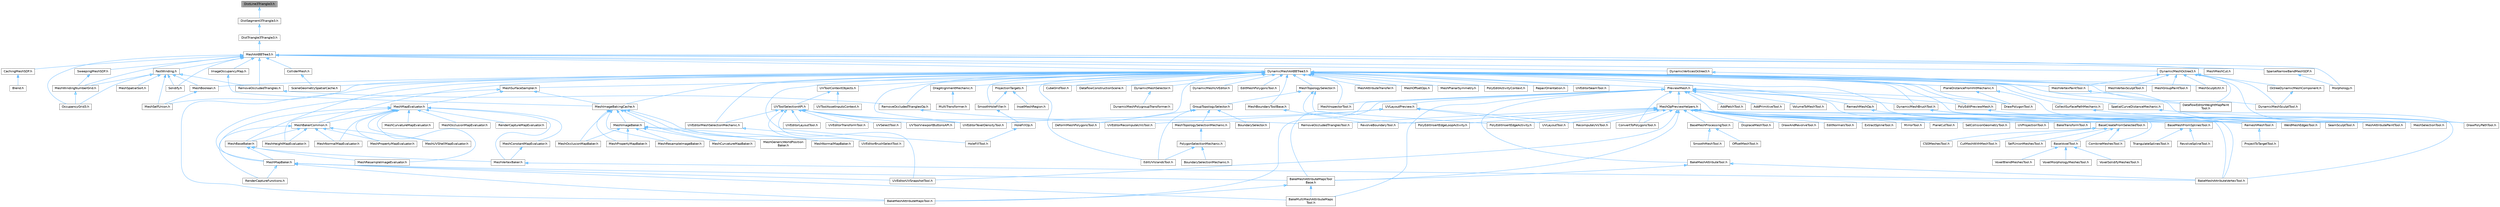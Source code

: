 digraph "DistLine3Triangle3.h"
{
 // INTERACTIVE_SVG=YES
 // LATEX_PDF_SIZE
  bgcolor="transparent";
  edge [fontname=Helvetica,fontsize=10,labelfontname=Helvetica,labelfontsize=10];
  node [fontname=Helvetica,fontsize=10,shape=box,height=0.2,width=0.4];
  Node1 [id="Node000001",label="DistLine3Triangle3.h",height=0.2,width=0.4,color="gray40", fillcolor="grey60", style="filled", fontcolor="black",tooltip=" "];
  Node1 -> Node2 [id="edge1_Node000001_Node000002",dir="back",color="steelblue1",style="solid",tooltip=" "];
  Node2 [id="Node000002",label="DistSegment3Triangle3.h",height=0.2,width=0.4,color="grey40", fillcolor="white", style="filled",URL="$d0/d42/DistSegment3Triangle3_8h.html",tooltip=" "];
  Node2 -> Node3 [id="edge2_Node000002_Node000003",dir="back",color="steelblue1",style="solid",tooltip=" "];
  Node3 [id="Node000003",label="DistTriangle3Triangle3.h",height=0.2,width=0.4,color="grey40", fillcolor="white", style="filled",URL="$d3/d05/DistTriangle3Triangle3_8h.html",tooltip=" "];
  Node3 -> Node4 [id="edge3_Node000003_Node000004",dir="back",color="steelblue1",style="solid",tooltip=" "];
  Node4 [id="Node000004",label="MeshAABBTree3.h",height=0.2,width=0.4,color="grey40", fillcolor="white", style="filled",URL="$d8/d90/MeshAABBTree3_8h.html",tooltip=" "];
  Node4 -> Node5 [id="edge4_Node000004_Node000005",dir="back",color="steelblue1",style="solid",tooltip=" "];
  Node5 [id="Node000005",label="CachingMeshSDF.h",height=0.2,width=0.4,color="grey40", fillcolor="white", style="filled",URL="$d3/de9/CachingMeshSDF_8h.html",tooltip=" "];
  Node5 -> Node6 [id="edge5_Node000005_Node000006",dir="back",color="steelblue1",style="solid",tooltip=" "];
  Node6 [id="Node000006",label="Blend.h",height=0.2,width=0.4,color="grey40", fillcolor="white", style="filled",URL="$d4/d80/Blend_8h.html",tooltip=" "];
  Node4 -> Node7 [id="edge6_Node000004_Node000007",dir="back",color="steelblue1",style="solid",tooltip=" "];
  Node7 [id="Node000007",label="ColliderMesh.h",height=0.2,width=0.4,color="grey40", fillcolor="white", style="filled",URL="$d8/d3c/ColliderMesh_8h.html",tooltip=" "];
  Node7 -> Node8 [id="edge7_Node000007_Node000008",dir="back",color="steelblue1",style="solid",tooltip=" "];
  Node8 [id="Node000008",label="SceneGeometrySpatialCache.h",height=0.2,width=0.4,color="grey40", fillcolor="white", style="filled",URL="$d6/d6f/SceneGeometrySpatialCache_8h.html",tooltip=" "];
  Node4 -> Node9 [id="edge8_Node000004_Node000009",dir="back",color="steelblue1",style="solid",tooltip=" "];
  Node9 [id="Node000009",label="DynamicMeshAABBTree3.h",height=0.2,width=0.4,color="grey40", fillcolor="white", style="filled",URL="$d5/d0d/DynamicMeshAABBTree3_8h.html",tooltip=" "];
  Node9 -> Node10 [id="edge9_Node000009_Node000010",dir="back",color="steelblue1",style="solid",tooltip=" "];
  Node10 [id="Node000010",label="BakeMeshAttributeMapsTool.h",height=0.2,width=0.4,color="grey40", fillcolor="white", style="filled",URL="$d8/d14/BakeMeshAttributeMapsTool_8h.html",tooltip=" "];
  Node9 -> Node11 [id="edge10_Node000009_Node000011",dir="back",color="steelblue1",style="solid",tooltip=" "];
  Node11 [id="Node000011",label="BakeMeshAttributeVertexTool.h",height=0.2,width=0.4,color="grey40", fillcolor="white", style="filled",URL="$d6/d76/BakeMeshAttributeVertexTool_8h.html",tooltip=" "];
  Node9 -> Node12 [id="edge11_Node000009_Node000012",dir="back",color="steelblue1",style="solid",tooltip=" "];
  Node12 [id="Node000012",label="CollectSurfacePathMechanic.h",height=0.2,width=0.4,color="grey40", fillcolor="white", style="filled",URL="$d5/dd0/CollectSurfacePathMechanic_8h.html",tooltip=" "];
  Node12 -> Node13 [id="edge12_Node000012_Node000013",dir="back",color="steelblue1",style="solid",tooltip=" "];
  Node13 [id="Node000013",label="DrawPolyPathTool.h",height=0.2,width=0.4,color="grey40", fillcolor="white", style="filled",URL="$dc/d3e/DrawPolyPathTool_8h.html",tooltip=" "];
  Node9 -> Node14 [id="edge13_Node000009_Node000014",dir="back",color="steelblue1",style="solid",tooltip=" "];
  Node14 [id="Node000014",label="CubeGridTool.h",height=0.2,width=0.4,color="grey40", fillcolor="white", style="filled",URL="$d3/d38/CubeGridTool_8h.html",tooltip=" "];
  Node9 -> Node15 [id="edge14_Node000009_Node000015",dir="back",color="steelblue1",style="solid",tooltip=" "];
  Node15 [id="Node000015",label="DataflowConstructionScene.h",height=0.2,width=0.4,color="grey40", fillcolor="white", style="filled",URL="$d7/d24/DataflowConstructionScene_8h.html",tooltip=" "];
  Node9 -> Node16 [id="edge15_Node000009_Node000016",dir="back",color="steelblue1",style="solid",tooltip=" "];
  Node16 [id="Node000016",label="DataflowEditorWeightMapPaint\lTool.h",height=0.2,width=0.4,color="grey40", fillcolor="white", style="filled",URL="$db/d46/DataflowEditorWeightMapPaintTool_8h.html",tooltip=" "];
  Node9 -> Node17 [id="edge16_Node000009_Node000017",dir="back",color="steelblue1",style="solid",tooltip=" "];
  Node17 [id="Node000017",label="DeformMeshPolygonsTool.h",height=0.2,width=0.4,color="grey40", fillcolor="white", style="filled",URL="$db/d72/DeformMeshPolygonsTool_8h.html",tooltip=" "];
  Node9 -> Node18 [id="edge17_Node000009_Node000018",dir="back",color="steelblue1",style="solid",tooltip=" "];
  Node18 [id="Node000018",label="DragAlignmentMechanic.h",height=0.2,width=0.4,color="grey40", fillcolor="white", style="filled",URL="$d1/d74/DragAlignmentMechanic_8h.html",tooltip=" "];
  Node18 -> Node19 [id="edge18_Node000018_Node000019",dir="back",color="steelblue1",style="solid",tooltip=" "];
  Node19 [id="Node000019",label="MultiTransformer.h",height=0.2,width=0.4,color="grey40", fillcolor="white", style="filled",URL="$d1/d6f/MultiTransformer_8h.html",tooltip=" "];
  Node9 -> Node20 [id="edge19_Node000009_Node000020",dir="back",color="steelblue1",style="solid",tooltip=" "];
  Node20 [id="Node000020",label="DrawPolygonTool.h",height=0.2,width=0.4,color="grey40", fillcolor="white", style="filled",URL="$d0/d15/DrawPolygonTool_8h.html",tooltip=" "];
  Node9 -> Node21 [id="edge20_Node000009_Node000021",dir="back",color="steelblue1",style="solid",tooltip=" "];
  Node21 [id="Node000021",label="DynamicMeshBrushTool.h",height=0.2,width=0.4,color="grey40", fillcolor="white", style="filled",URL="$da/d04/DynamicMeshBrushTool_8h.html",tooltip=" "];
  Node21 -> Node22 [id="edge21_Node000021_Node000022",dir="back",color="steelblue1",style="solid",tooltip=" "];
  Node22 [id="Node000022",label="MeshAttributePaintTool.h",height=0.2,width=0.4,color="grey40", fillcolor="white", style="filled",URL="$d3/d29/MeshAttributePaintTool_8h.html",tooltip=" "];
  Node21 -> Node23 [id="edge22_Node000021_Node000023",dir="back",color="steelblue1",style="solid",tooltip=" "];
  Node23 [id="Node000023",label="MeshSelectionTool.h",height=0.2,width=0.4,color="grey40", fillcolor="white", style="filled",URL="$d8/d80/MeshSelectionTool_8h.html",tooltip=" "];
  Node21 -> Node24 [id="edge23_Node000021_Node000024",dir="back",color="steelblue1",style="solid",tooltip=" "];
  Node24 [id="Node000024",label="SeamSculptTool.h",height=0.2,width=0.4,color="grey40", fillcolor="white", style="filled",URL="$d1/d31/SeamSculptTool_8h.html",tooltip=" "];
  Node9 -> Node25 [id="edge24_Node000009_Node000025",dir="back",color="steelblue1",style="solid",tooltip=" "];
  Node25 [id="Node000025",label="DynamicMeshSculptTool.h",height=0.2,width=0.4,color="grey40", fillcolor="white", style="filled",URL="$d6/d16/DynamicMeshSculptTool_8h.html",tooltip=" "];
  Node9 -> Node26 [id="edge25_Node000009_Node000026",dir="back",color="steelblue1",style="solid",tooltip=" "];
  Node26 [id="Node000026",label="DynamicMeshSelector.h",height=0.2,width=0.4,color="grey40", fillcolor="white", style="filled",URL="$dc/d01/DynamicMeshSelector_8h.html",tooltip=" "];
  Node26 -> Node27 [id="edge26_Node000026_Node000027",dir="back",color="steelblue1",style="solid",tooltip=" "];
  Node27 [id="Node000027",label="DynamicMeshPolygroupTransformer.h",height=0.2,width=0.4,color="grey40", fillcolor="white", style="filled",URL="$dc/db2/DynamicMeshPolygroupTransformer_8h.html",tooltip=" "];
  Node9 -> Node28 [id="edge27_Node000009_Node000028",dir="back",color="steelblue1",style="solid",tooltip=" "];
  Node28 [id="Node000028",label="DynamicMeshUVEditor.h",height=0.2,width=0.4,color="grey40", fillcolor="white", style="filled",URL="$d9/d1e/DynamicMeshUVEditor_8h.html",tooltip=" "];
  Node9 -> Node29 [id="edge28_Node000009_Node000029",dir="back",color="steelblue1",style="solid",tooltip=" "];
  Node29 [id="Node000029",label="EditMeshPolygonsTool.h",height=0.2,width=0.4,color="grey40", fillcolor="white", style="filled",URL="$d5/d72/EditMeshPolygonsTool_8h.html",tooltip=" "];
  Node9 -> Node30 [id="edge29_Node000009_Node000030",dir="back",color="steelblue1",style="solid",tooltip=" "];
  Node30 [id="Node000030",label="EditUVIslandsTool.h",height=0.2,width=0.4,color="grey40", fillcolor="white", style="filled",URL="$d0/de4/EditUVIslandsTool_8h.html",tooltip=" "];
  Node9 -> Node31 [id="edge30_Node000009_Node000031",dir="back",color="steelblue1",style="solid",tooltip=" "];
  Node31 [id="Node000031",label="HoleFillTool.h",height=0.2,width=0.4,color="grey40", fillcolor="white", style="filled",URL="$da/d02/HoleFillTool_8h.html",tooltip=" "];
  Node9 -> Node32 [id="edge31_Node000009_Node000032",dir="back",color="steelblue1",style="solid",tooltip=" "];
  Node32 [id="Node000032",label="MeshAttributeTransfer.h",height=0.2,width=0.4,color="grey40", fillcolor="white", style="filled",URL="$dc/d1c/MeshAttributeTransfer_8h.html",tooltip=" "];
  Node9 -> Node33 [id="edge32_Node000009_Node000033",dir="back",color="steelblue1",style="solid",tooltip=" "];
  Node33 [id="Node000033",label="MeshBakerCommon.h",height=0.2,width=0.4,color="grey40", fillcolor="white", style="filled",URL="$d9/d92/MeshBakerCommon_8h.html",tooltip=" "];
  Node33 -> Node34 [id="edge33_Node000033_Node000034",dir="back",color="steelblue1",style="solid",tooltip=" "];
  Node34 [id="Node000034",label="MeshBaseBaker.h",height=0.2,width=0.4,color="grey40", fillcolor="white", style="filled",URL="$d7/ddc/MeshBaseBaker_8h.html",tooltip=" "];
  Node34 -> Node35 [id="edge34_Node000034_Node000035",dir="back",color="steelblue1",style="solid",tooltip=" "];
  Node35 [id="Node000035",label="MeshMapBaker.h",height=0.2,width=0.4,color="grey40", fillcolor="white", style="filled",URL="$d5/d05/MeshMapBaker_8h.html",tooltip=" "];
  Node35 -> Node10 [id="edge35_Node000035_Node000010",dir="back",color="steelblue1",style="solid",tooltip=" "];
  Node35 -> Node36 [id="edge36_Node000035_Node000036",dir="back",color="steelblue1",style="solid",tooltip=" "];
  Node36 [id="Node000036",label="BakeMeshAttributeMapsTool\lBase.h",height=0.2,width=0.4,color="grey40", fillcolor="white", style="filled",URL="$dc/d68/BakeMeshAttributeMapsToolBase_8h.html",tooltip=" "];
  Node36 -> Node10 [id="edge37_Node000036_Node000010",dir="back",color="steelblue1",style="solid",tooltip=" "];
  Node36 -> Node37 [id="edge38_Node000036_Node000037",dir="back",color="steelblue1",style="solid",tooltip=" "];
  Node37 [id="Node000037",label="BakeMultiMeshAttributeMaps\lTool.h",height=0.2,width=0.4,color="grey40", fillcolor="white", style="filled",URL="$d7/d65/BakeMultiMeshAttributeMapsTool_8h.html",tooltip=" "];
  Node35 -> Node37 [id="edge39_Node000035_Node000037",dir="back",color="steelblue1",style="solid",tooltip=" "];
  Node35 -> Node38 [id="edge40_Node000035_Node000038",dir="back",color="steelblue1",style="solid",tooltip=" "];
  Node38 [id="Node000038",label="RenderCaptureFunctions.h",height=0.2,width=0.4,color="grey40", fillcolor="white", style="filled",URL="$d3/dc6/RenderCaptureFunctions_8h.html",tooltip=" "];
  Node35 -> Node39 [id="edge41_Node000035_Node000039",dir="back",color="steelblue1",style="solid",tooltip=" "];
  Node39 [id="Node000039",label="UVEditorUVSnapshotTool.h",height=0.2,width=0.4,color="grey40", fillcolor="white", style="filled",URL="$d4/dd6/UVEditorUVSnapshotTool_8h.html",tooltip=" "];
  Node34 -> Node40 [id="edge42_Node000034_Node000040",dir="back",color="steelblue1",style="solid",tooltip=" "];
  Node40 [id="Node000040",label="MeshResampleImageEvaluator.h",height=0.2,width=0.4,color="grey40", fillcolor="white", style="filled",URL="$df/de3/MeshResampleImageEvaluator_8h.html",tooltip=" "];
  Node34 -> Node41 [id="edge43_Node000034_Node000041",dir="back",color="steelblue1",style="solid",tooltip=" "];
  Node41 [id="Node000041",label="MeshVertexBaker.h",height=0.2,width=0.4,color="grey40", fillcolor="white", style="filled",URL="$df/d96/MeshVertexBaker_8h.html",tooltip=" "];
  Node41 -> Node11 [id="edge44_Node000041_Node000011",dir="back",color="steelblue1",style="solid",tooltip=" "];
  Node33 -> Node42 [id="edge45_Node000033_Node000042",dir="back",color="steelblue1",style="solid",tooltip=" "];
  Node42 [id="Node000042",label="MeshHeightMapEvaluator.h",height=0.2,width=0.4,color="grey40", fillcolor="white", style="filled",URL="$df/d45/MeshHeightMapEvaluator_8h.html",tooltip=" "];
  Node33 -> Node43 [id="edge46_Node000033_Node000043",dir="back",color="steelblue1",style="solid",tooltip=" "];
  Node43 [id="Node000043",label="MeshNormalMapEvaluator.h",height=0.2,width=0.4,color="grey40", fillcolor="white", style="filled",URL="$da/d03/MeshNormalMapEvaluator_8h.html",tooltip=" "];
  Node33 -> Node44 [id="edge47_Node000033_Node000044",dir="back",color="steelblue1",style="solid",tooltip=" "];
  Node44 [id="Node000044",label="MeshPropertyMapEvaluator.h",height=0.2,width=0.4,color="grey40", fillcolor="white", style="filled",URL="$d5/d6f/MeshPropertyMapEvaluator_8h.html",tooltip=" "];
  Node33 -> Node45 [id="edge48_Node000033_Node000045",dir="back",color="steelblue1",style="solid",tooltip=" "];
  Node45 [id="Node000045",label="MeshUVShellMapEvaluator.h",height=0.2,width=0.4,color="grey40", fillcolor="white", style="filled",URL="$da/d27/MeshUVShellMapEvaluator_8h.html",tooltip=" "];
  Node33 -> Node38 [id="edge49_Node000033_Node000038",dir="back",color="steelblue1",style="solid",tooltip=" "];
  Node9 -> Node34 [id="edge50_Node000009_Node000034",dir="back",color="steelblue1",style="solid",tooltip=" "];
  Node9 -> Node46 [id="edge51_Node000009_Node000046",dir="back",color="steelblue1",style="solid",tooltip=" "];
  Node46 [id="Node000046",label="MeshBoolean.h",height=0.2,width=0.4,color="grey40", fillcolor="white", style="filled",URL="$dc/d24/MeshBoolean_8h.html",tooltip=" "];
  Node46 -> Node47 [id="edge52_Node000046_Node000047",dir="back",color="steelblue1",style="solid",tooltip=" "];
  Node47 [id="Node000047",label="MeshSelfUnion.h",height=0.2,width=0.4,color="grey40", fillcolor="white", style="filled",URL="$d0/d5f/MeshSelfUnion_8h.html",tooltip=" "];
  Node9 -> Node48 [id="edge53_Node000009_Node000048",dir="back",color="steelblue1",style="solid",tooltip=" "];
  Node48 [id="Node000048",label="MeshBoundaryToolBase.h",height=0.2,width=0.4,color="grey40", fillcolor="white", style="filled",URL="$dd/da3/MeshBoundaryToolBase_8h.html",tooltip=" "];
  Node48 -> Node49 [id="edge54_Node000048_Node000049",dir="back",color="steelblue1",style="solid",tooltip=" "];
  Node49 [id="Node000049",label="RevolveBoundaryTool.h",height=0.2,width=0.4,color="grey40", fillcolor="white", style="filled",URL="$da/dce/RevolveBoundaryTool_8h.html",tooltip=" "];
  Node9 -> Node50 [id="edge55_Node000009_Node000050",dir="back",color="steelblue1",style="solid",tooltip=" "];
  Node50 [id="Node000050",label="MeshGroupPaintTool.h",height=0.2,width=0.4,color="grey40", fillcolor="white", style="filled",URL="$dd/d04/MeshGroupPaintTool_8h.html",tooltip=" "];
  Node9 -> Node51 [id="edge56_Node000009_Node000051",dir="back",color="steelblue1",style="solid",tooltip=" "];
  Node51 [id="Node000051",label="MeshImageBakingCache.h",height=0.2,width=0.4,color="grey40", fillcolor="white", style="filled",URL="$dd/d09/MeshImageBakingCache_8h.html",tooltip=" "];
  Node51 -> Node52 [id="edge57_Node000051_Node000052",dir="back",color="steelblue1",style="solid",tooltip=" "];
  Node52 [id="Node000052",label="MeshCurvatureMapBaker.h",height=0.2,width=0.4,color="grey40", fillcolor="white", style="filled",URL="$d8/ddd/MeshCurvatureMapBaker_8h.html",tooltip=" "];
  Node51 -> Node53 [id="edge58_Node000051_Node000053",dir="back",color="steelblue1",style="solid",tooltip=" "];
  Node53 [id="Node000053",label="MeshGenericWorldPosition\lBaker.h",height=0.2,width=0.4,color="grey40", fillcolor="white", style="filled",URL="$df/d9a/MeshGenericWorldPositionBaker_8h.html",tooltip=" "];
  Node51 -> Node54 [id="edge59_Node000051_Node000054",dir="back",color="steelblue1",style="solid",tooltip=" "];
  Node54 [id="Node000054",label="MeshImageBaker.h",height=0.2,width=0.4,color="grey40", fillcolor="white", style="filled",URL="$df/d35/MeshImageBaker_8h.html",tooltip=" "];
  Node54 -> Node52 [id="edge60_Node000054_Node000052",dir="back",color="steelblue1",style="solid",tooltip=" "];
  Node54 -> Node53 [id="edge61_Node000054_Node000053",dir="back",color="steelblue1",style="solid",tooltip=" "];
  Node54 -> Node55 [id="edge62_Node000054_Node000055",dir="back",color="steelblue1",style="solid",tooltip=" "];
  Node55 [id="Node000055",label="MeshNormalMapBaker.h",height=0.2,width=0.4,color="grey40", fillcolor="white", style="filled",URL="$d5/dff/MeshNormalMapBaker_8h.html",tooltip=" "];
  Node54 -> Node56 [id="edge63_Node000054_Node000056",dir="back",color="steelblue1",style="solid",tooltip=" "];
  Node56 [id="Node000056",label="MeshOcclusionMapBaker.h",height=0.2,width=0.4,color="grey40", fillcolor="white", style="filled",URL="$dd/d77/MeshOcclusionMapBaker_8h.html",tooltip=" "];
  Node54 -> Node57 [id="edge64_Node000054_Node000057",dir="back",color="steelblue1",style="solid",tooltip=" "];
  Node57 [id="Node000057",label="MeshPropertyMapBaker.h",height=0.2,width=0.4,color="grey40", fillcolor="white", style="filled",URL="$d1/dcf/MeshPropertyMapBaker_8h.html",tooltip=" "];
  Node54 -> Node58 [id="edge65_Node000054_Node000058",dir="back",color="steelblue1",style="solid",tooltip=" "];
  Node58 [id="Node000058",label="MeshResampleImageBaker.h",height=0.2,width=0.4,color="grey40", fillcolor="white", style="filled",URL="$d4/d00/MeshResampleImageBaker_8h.html",tooltip=" "];
  Node51 -> Node55 [id="edge66_Node000051_Node000055",dir="back",color="steelblue1",style="solid",tooltip=" "];
  Node51 -> Node56 [id="edge67_Node000051_Node000056",dir="back",color="steelblue1",style="solid",tooltip=" "];
  Node51 -> Node57 [id="edge68_Node000051_Node000057",dir="back",color="steelblue1",style="solid",tooltip=" "];
  Node51 -> Node58 [id="edge69_Node000051_Node000058",dir="back",color="steelblue1",style="solid",tooltip=" "];
  Node9 -> Node59 [id="edge70_Node000009_Node000059",dir="back",color="steelblue1",style="solid",tooltip=" "];
  Node59 [id="Node000059",label="MeshInspectorTool.h",height=0.2,width=0.4,color="grey40", fillcolor="white", style="filled",URL="$de/da1/MeshInspectorTool_8h.html",tooltip=" "];
  Node9 -> Node60 [id="edge71_Node000009_Node000060",dir="back",color="steelblue1",style="solid",tooltip=" "];
  Node60 [id="Node000060",label="MeshOffsetOps.h",height=0.2,width=0.4,color="grey40", fillcolor="white", style="filled",URL="$da/d6c/MeshOffsetOps_8h.html",tooltip=" "];
  Node9 -> Node61 [id="edge72_Node000009_Node000061",dir="back",color="steelblue1",style="solid",tooltip=" "];
  Node61 [id="Node000061",label="MeshPlanarSymmetry.h",height=0.2,width=0.4,color="grey40", fillcolor="white", style="filled",URL="$d7/d1d/MeshPlanarSymmetry_8h.html",tooltip=" "];
  Node9 -> Node62 [id="edge73_Node000009_Node000062",dir="back",color="steelblue1",style="solid",tooltip=" "];
  Node62 [id="Node000062",label="MeshSculptUtil.h",height=0.2,width=0.4,color="grey40", fillcolor="white", style="filled",URL="$dc/de1/MeshSculptUtil_8h.html",tooltip=" "];
  Node9 -> Node47 [id="edge74_Node000009_Node000047",dir="back",color="steelblue1",style="solid",tooltip=" "];
  Node9 -> Node63 [id="edge75_Node000009_Node000063",dir="back",color="steelblue1",style="solid",tooltip=" "];
  Node63 [id="Node000063",label="MeshSurfaceSampler.h",height=0.2,width=0.4,color="grey40", fillcolor="white", style="filled",URL="$de/d0c/MeshSurfaceSampler_8h.html",tooltip=" "];
  Node63 -> Node51 [id="edge76_Node000063_Node000051",dir="back",color="steelblue1",style="solid",tooltip=" "];
  Node63 -> Node35 [id="edge77_Node000063_Node000035",dir="back",color="steelblue1",style="solid",tooltip=" "];
  Node63 -> Node64 [id="edge78_Node000063_Node000064",dir="back",color="steelblue1",style="solid",tooltip=" "];
  Node64 [id="Node000064",label="MeshMapEvaluator.h",height=0.2,width=0.4,color="grey40", fillcolor="white", style="filled",URL="$d1/d1f/MeshMapEvaluator_8h.html",tooltip=" "];
  Node64 -> Node33 [id="edge79_Node000064_Node000033",dir="back",color="steelblue1",style="solid",tooltip=" "];
  Node64 -> Node65 [id="edge80_Node000064_Node000065",dir="back",color="steelblue1",style="solid",tooltip=" "];
  Node65 [id="Node000065",label="MeshConstantMapEvaluator.h",height=0.2,width=0.4,color="grey40", fillcolor="white", style="filled",URL="$dd/dfb/MeshConstantMapEvaluator_8h.html",tooltip=" "];
  Node65 -> Node41 [id="edge81_Node000065_Node000041",dir="back",color="steelblue1",style="solid",tooltip=" "];
  Node64 -> Node66 [id="edge82_Node000064_Node000066",dir="back",color="steelblue1",style="solid",tooltip=" "];
  Node66 [id="Node000066",label="MeshCurvatureMapEvaluator.h",height=0.2,width=0.4,color="grey40", fillcolor="white", style="filled",URL="$d6/dc0/MeshCurvatureMapEvaluator_8h.html",tooltip=" "];
  Node64 -> Node42 [id="edge83_Node000064_Node000042",dir="back",color="steelblue1",style="solid",tooltip=" "];
  Node64 -> Node35 [id="edge84_Node000064_Node000035",dir="back",color="steelblue1",style="solid",tooltip=" "];
  Node64 -> Node43 [id="edge85_Node000064_Node000043",dir="back",color="steelblue1",style="solid",tooltip=" "];
  Node64 -> Node67 [id="edge86_Node000064_Node000067",dir="back",color="steelblue1",style="solid",tooltip=" "];
  Node67 [id="Node000067",label="MeshOcclusionMapEvaluator.h",height=0.2,width=0.4,color="grey40", fillcolor="white", style="filled",URL="$d5/dc2/MeshOcclusionMapEvaluator_8h.html",tooltip=" "];
  Node64 -> Node44 [id="edge87_Node000064_Node000044",dir="back",color="steelblue1",style="solid",tooltip=" "];
  Node64 -> Node40 [id="edge88_Node000064_Node000040",dir="back",color="steelblue1",style="solid",tooltip=" "];
  Node64 -> Node45 [id="edge89_Node000064_Node000045",dir="back",color="steelblue1",style="solid",tooltip=" "];
  Node64 -> Node41 [id="edge90_Node000064_Node000041",dir="back",color="steelblue1",style="solid",tooltip=" "];
  Node64 -> Node68 [id="edge91_Node000064_Node000068",dir="back",color="steelblue1",style="solid",tooltip=" "];
  Node68 [id="Node000068",label="RenderCaptureMapEvaluator.h",height=0.2,width=0.4,color="grey40", fillcolor="white", style="filled",URL="$d0/d5c/RenderCaptureMapEvaluator_8h.html",tooltip=" "];
  Node9 -> Node69 [id="edge92_Node000009_Node000069",dir="back",color="steelblue1",style="solid",tooltip=" "];
  Node69 [id="Node000069",label="MeshTopologySelector.h",height=0.2,width=0.4,color="grey40", fillcolor="white", style="filled",URL="$d1/db0/MeshTopologySelector_8h.html",tooltip=" "];
  Node69 -> Node70 [id="edge93_Node000069_Node000070",dir="back",color="steelblue1",style="solid",tooltip=" "];
  Node70 [id="Node000070",label="GroupTopologySelector.h",height=0.2,width=0.4,color="grey40", fillcolor="white", style="filled",URL="$dc/dfe/GroupTopologySelector_8h.html",tooltip=" "];
  Node70 -> Node71 [id="edge94_Node000070_Node000071",dir="back",color="steelblue1",style="solid",tooltip=" "];
  Node71 [id="Node000071",label="BoundarySelector.h",height=0.2,width=0.4,color="grey40", fillcolor="white", style="filled",URL="$db/dc2/BoundarySelector_8h.html",tooltip=" "];
  Node70 -> Node17 [id="edge95_Node000070_Node000017",dir="back",color="steelblue1",style="solid",tooltip=" "];
  Node70 -> Node30 [id="edge96_Node000070_Node000030",dir="back",color="steelblue1",style="solid",tooltip=" "];
  Node70 -> Node72 [id="edge97_Node000070_Node000072",dir="back",color="steelblue1",style="solid",tooltip=" "];
  Node72 [id="Node000072",label="MeshTopologySelectionMechanic.h",height=0.2,width=0.4,color="grey40", fillcolor="white", style="filled",URL="$d5/d15/MeshTopologySelectionMechanic_8h.html",tooltip=" "];
  Node72 -> Node73 [id="edge98_Node000072_Node000073",dir="back",color="steelblue1",style="solid",tooltip=" "];
  Node73 [id="Node000073",label="PolygonSelectionMechanic.h",height=0.2,width=0.4,color="grey40", fillcolor="white", style="filled",URL="$da/dff/PolygonSelectionMechanic_8h.html",tooltip=" "];
  Node73 -> Node74 [id="edge99_Node000073_Node000074",dir="back",color="steelblue1",style="solid",tooltip=" "];
  Node74 [id="Node000074",label="BoundarySelectionMechanic.h",height=0.2,width=0.4,color="grey40", fillcolor="white", style="filled",URL="$d8/dd6/BoundarySelectionMechanic_8h.html",tooltip=" "];
  Node73 -> Node30 [id="edge100_Node000073_Node000030",dir="back",color="steelblue1",style="solid",tooltip=" "];
  Node69 -> Node75 [id="edge101_Node000069_Node000075",dir="back",color="steelblue1",style="solid",tooltip=" "];
  Node75 [id="Node000075",label="PolyEditInsertEdgeActivity.h",height=0.2,width=0.4,color="grey40", fillcolor="white", style="filled",URL="$d1/d26/PolyEditInsertEdgeActivity_8h.html",tooltip=" "];
  Node69 -> Node76 [id="edge102_Node000069_Node000076",dir="back",color="steelblue1",style="solid",tooltip=" "];
  Node76 [id="Node000076",label="PolyEditInsertEdgeLoopActivity.h",height=0.2,width=0.4,color="grey40", fillcolor="white", style="filled",URL="$d5/d37/PolyEditInsertEdgeLoopActivity_8h.html",tooltip=" "];
  Node9 -> Node77 [id="edge103_Node000009_Node000077",dir="back",color="steelblue1",style="solid",tooltip=" "];
  Node77 [id="Node000077",label="MeshVertexPaintTool.h",height=0.2,width=0.4,color="grey40", fillcolor="white", style="filled",URL="$db/d74/MeshVertexPaintTool_8h.html",tooltip=" "];
  Node77 -> Node16 [id="edge104_Node000077_Node000016",dir="back",color="steelblue1",style="solid",tooltip=" "];
  Node9 -> Node78 [id="edge105_Node000009_Node000078",dir="back",color="steelblue1",style="solid",tooltip=" "];
  Node78 [id="Node000078",label="MeshVertexSculptTool.h",height=0.2,width=0.4,color="grey40", fillcolor="white", style="filled",URL="$dc/da6/MeshVertexSculptTool_8h.html",tooltip=" "];
  Node9 -> Node79 [id="edge106_Node000009_Node000079",dir="back",color="steelblue1",style="solid",tooltip=" "];
  Node79 [id="Node000079",label="PlaneDistanceFromHitMechanic.h",height=0.2,width=0.4,color="grey40", fillcolor="white", style="filled",URL="$dc/dea/PlaneDistanceFromHitMechanic_8h.html",tooltip=" "];
  Node79 -> Node13 [id="edge107_Node000079_Node000013",dir="back",color="steelblue1",style="solid",tooltip=" "];
  Node79 -> Node20 [id="edge108_Node000079_Node000020",dir="back",color="steelblue1",style="solid",tooltip=" "];
  Node9 -> Node80 [id="edge109_Node000009_Node000080",dir="back",color="steelblue1",style="solid",tooltip=" "];
  Node80 [id="Node000080",label="PolyEditActivityContext.h",height=0.2,width=0.4,color="grey40", fillcolor="white", style="filled",URL="$d8/d66/PolyEditActivityContext_8h.html",tooltip=" "];
  Node9 -> Node81 [id="edge110_Node000009_Node000081",dir="back",color="steelblue1",style="solid",tooltip=" "];
  Node81 [id="Node000081",label="PolyEditPreviewMesh.h",height=0.2,width=0.4,color="grey40", fillcolor="white", style="filled",URL="$d2/de8/PolyEditPreviewMesh_8h.html",tooltip=" "];
  Node81 -> Node13 [id="edge111_Node000081_Node000013",dir="back",color="steelblue1",style="solid",tooltip=" "];
  Node9 -> Node82 [id="edge112_Node000009_Node000082",dir="back",color="steelblue1",style="solid",tooltip=" "];
  Node82 [id="Node000082",label="PreviewMesh.h",height=0.2,width=0.4,color="grey40", fillcolor="white", style="filled",URL="$d6/d30/PreviewMesh_8h.html",tooltip=" "];
  Node82 -> Node83 [id="edge113_Node000082_Node000083",dir="back",color="steelblue1",style="solid",tooltip=" "];
  Node83 [id="Node000083",label="AddPatchTool.h",height=0.2,width=0.4,color="grey40", fillcolor="white", style="filled",URL="$d5/deb/AddPatchTool_8h.html",tooltip=" "];
  Node82 -> Node84 [id="edge114_Node000082_Node000084",dir="back",color="steelblue1",style="solid",tooltip=" "];
  Node84 [id="Node000084",label="AddPrimitiveTool.h",height=0.2,width=0.4,color="grey40", fillcolor="white", style="filled",URL="$d5/dbf/AddPrimitiveTool_8h.html",tooltip=" "];
  Node82 -> Node10 [id="edge115_Node000082_Node000010",dir="back",color="steelblue1",style="solid",tooltip=" "];
  Node82 -> Node36 [id="edge116_Node000082_Node000036",dir="back",color="steelblue1",style="solid",tooltip=" "];
  Node82 -> Node85 [id="edge117_Node000082_Node000085",dir="back",color="steelblue1",style="solid",tooltip=" "];
  Node85 [id="Node000085",label="BakeMeshAttributeTool.h",height=0.2,width=0.4,color="grey40", fillcolor="white", style="filled",URL="$d0/d82/BakeMeshAttributeTool_8h.html",tooltip=" "];
  Node85 -> Node36 [id="edge118_Node000085_Node000036",dir="back",color="steelblue1",style="solid",tooltip=" "];
  Node85 -> Node11 [id="edge119_Node000085_Node000011",dir="back",color="steelblue1",style="solid",tooltip=" "];
  Node82 -> Node11 [id="edge120_Node000082_Node000011",dir="back",color="steelblue1",style="solid",tooltip=" "];
  Node82 -> Node37 [id="edge121_Node000082_Node000037",dir="back",color="steelblue1",style="solid",tooltip=" "];
  Node82 -> Node86 [id="edge122_Node000082_Node000086",dir="back",color="steelblue1",style="solid",tooltip=" "];
  Node86 [id="Node000086",label="ConvertToPolygonsTool.h",height=0.2,width=0.4,color="grey40", fillcolor="white", style="filled",URL="$d7/d5a/ConvertToPolygonsTool_8h.html",tooltip=" "];
  Node82 -> Node20 [id="edge123_Node000082_Node000020",dir="back",color="steelblue1",style="solid",tooltip=" "];
  Node82 -> Node21 [id="edge124_Node000082_Node000021",dir="back",color="steelblue1",style="solid",tooltip=" "];
  Node82 -> Node59 [id="edge125_Node000082_Node000059",dir="back",color="steelblue1",style="solid",tooltip=" "];
  Node82 -> Node87 [id="edge126_Node000082_Node000087",dir="back",color="steelblue1",style="solid",tooltip=" "];
  Node87 [id="Node000087",label="MeshOpPreviewHelpers.h",height=0.2,width=0.4,color="grey40", fillcolor="white", style="filled",URL="$de/d33/MeshOpPreviewHelpers_8h.html",tooltip=" "];
  Node87 -> Node36 [id="edge127_Node000087_Node000036",dir="back",color="steelblue1",style="solid",tooltip=" "];
  Node87 -> Node11 [id="edge128_Node000087_Node000011",dir="back",color="steelblue1",style="solid",tooltip=" "];
  Node87 -> Node88 [id="edge129_Node000087_Node000088",dir="back",color="steelblue1",style="solid",tooltip=" "];
  Node88 [id="Node000088",label="BakeTransformTool.h",height=0.2,width=0.4,color="grey40", fillcolor="white", style="filled",URL="$dc/d39/BakeTransformTool_8h.html",tooltip=" "];
  Node87 -> Node89 [id="edge130_Node000087_Node000089",dir="back",color="steelblue1",style="solid",tooltip=" "];
  Node89 [id="Node000089",label="BaseCreateFromSelectedTool.h",height=0.2,width=0.4,color="grey40", fillcolor="white", style="filled",URL="$de/dc7/BaseCreateFromSelectedTool_8h.html",tooltip=" "];
  Node89 -> Node90 [id="edge131_Node000089_Node000090",dir="back",color="steelblue1",style="solid",tooltip=" "];
  Node90 [id="Node000090",label="BaseVoxelTool.h",height=0.2,width=0.4,color="grey40", fillcolor="white", style="filled",URL="$db/d63/BaseVoxelTool_8h.html",tooltip=" "];
  Node90 -> Node91 [id="edge132_Node000090_Node000091",dir="back",color="steelblue1",style="solid",tooltip=" "];
  Node91 [id="Node000091",label="VoxelBlendMeshesTool.h",height=0.2,width=0.4,color="grey40", fillcolor="white", style="filled",URL="$da/d0e/VoxelBlendMeshesTool_8h.html",tooltip=" "];
  Node90 -> Node92 [id="edge133_Node000090_Node000092",dir="back",color="steelblue1",style="solid",tooltip=" "];
  Node92 [id="Node000092",label="VoxelMorphologyMeshesTool.h",height=0.2,width=0.4,color="grey40", fillcolor="white", style="filled",URL="$dc/d30/VoxelMorphologyMeshesTool_8h.html",tooltip=" "];
  Node90 -> Node93 [id="edge134_Node000090_Node000093",dir="back",color="steelblue1",style="solid",tooltip=" "];
  Node93 [id="Node000093",label="VoxelSolidifyMeshesTool.h",height=0.2,width=0.4,color="grey40", fillcolor="white", style="filled",URL="$de/da2/VoxelSolidifyMeshesTool_8h.html",tooltip=" "];
  Node89 -> Node94 [id="edge135_Node000089_Node000094",dir="back",color="steelblue1",style="solid",tooltip=" "];
  Node94 [id="Node000094",label="CSGMeshesTool.h",height=0.2,width=0.4,color="grey40", fillcolor="white", style="filled",URL="$db/dd1/CSGMeshesTool_8h.html",tooltip=" "];
  Node89 -> Node95 [id="edge136_Node000089_Node000095",dir="back",color="steelblue1",style="solid",tooltip=" "];
  Node95 [id="Node000095",label="CombineMeshesTool.h",height=0.2,width=0.4,color="grey40", fillcolor="white", style="filled",URL="$dd/da3/CombineMeshesTool_8h.html",tooltip=" "];
  Node89 -> Node96 [id="edge137_Node000089_Node000096",dir="back",color="steelblue1",style="solid",tooltip=" "];
  Node96 [id="Node000096",label="CutMeshWithMeshTool.h",height=0.2,width=0.4,color="grey40", fillcolor="white", style="filled",URL="$d2/d2c/CutMeshWithMeshTool_8h.html",tooltip=" "];
  Node89 -> Node97 [id="edge138_Node000089_Node000097",dir="back",color="steelblue1",style="solid",tooltip=" "];
  Node97 [id="Node000097",label="SelfUnionMeshesTool.h",height=0.2,width=0.4,color="grey40", fillcolor="white", style="filled",URL="$dc/dad/SelfUnionMeshesTool_8h.html",tooltip=" "];
  Node87 -> Node98 [id="edge139_Node000087_Node000098",dir="back",color="steelblue1",style="solid",tooltip=" "];
  Node98 [id="Node000098",label="BaseMeshFromSplinesTool.h",height=0.2,width=0.4,color="grey40", fillcolor="white", style="filled",URL="$da/d31/BaseMeshFromSplinesTool_8h.html",tooltip=" "];
  Node98 -> Node99 [id="edge140_Node000098_Node000099",dir="back",color="steelblue1",style="solid",tooltip=" "];
  Node99 [id="Node000099",label="RevolveSplineTool.h",height=0.2,width=0.4,color="grey40", fillcolor="white", style="filled",URL="$d3/d36/RevolveSplineTool_8h.html",tooltip=" "];
  Node98 -> Node100 [id="edge141_Node000098_Node000100",dir="back",color="steelblue1",style="solid",tooltip=" "];
  Node100 [id="Node000100",label="TriangulateSplinesTool.h",height=0.2,width=0.4,color="grey40", fillcolor="white", style="filled",URL="$d9/de6/TriangulateSplinesTool_8h.html",tooltip=" "];
  Node87 -> Node101 [id="edge142_Node000087_Node000101",dir="back",color="steelblue1",style="solid",tooltip=" "];
  Node101 [id="Node000101",label="BaseMeshProcessingTool.h",height=0.2,width=0.4,color="grey40", fillcolor="white", style="filled",URL="$d4/d77/BaseMeshProcessingTool_8h.html",tooltip=" "];
  Node101 -> Node102 [id="edge143_Node000101_Node000102",dir="back",color="steelblue1",style="solid",tooltip=" "];
  Node102 [id="Node000102",label="OffsetMeshTool.h",height=0.2,width=0.4,color="grey40", fillcolor="white", style="filled",URL="$da/d01/OffsetMeshTool_8h.html",tooltip=" "];
  Node101 -> Node103 [id="edge144_Node000101_Node000103",dir="back",color="steelblue1",style="solid",tooltip=" "];
  Node103 [id="Node000103",label="SmoothMeshTool.h",height=0.2,width=0.4,color="grey40", fillcolor="white", style="filled",URL="$da/da9/SmoothMeshTool_8h.html",tooltip=" "];
  Node87 -> Node95 [id="edge145_Node000087_Node000095",dir="back",color="steelblue1",style="solid",tooltip=" "];
  Node87 -> Node86 [id="edge146_Node000087_Node000086",dir="back",color="steelblue1",style="solid",tooltip=" "];
  Node87 -> Node104 [id="edge147_Node000087_Node000104",dir="back",color="steelblue1",style="solid",tooltip=" "];
  Node104 [id="Node000104",label="DisplaceMeshTool.h",height=0.2,width=0.4,color="grey40", fillcolor="white", style="filled",URL="$da/d28/DisplaceMeshTool_8h.html",tooltip=" "];
  Node87 -> Node105 [id="edge148_Node000087_Node000105",dir="back",color="steelblue1",style="solid",tooltip=" "];
  Node105 [id="Node000105",label="DrawAndRevolveTool.h",height=0.2,width=0.4,color="grey40", fillcolor="white", style="filled",URL="$d8/d06/DrawAndRevolveTool_8h.html",tooltip=" "];
  Node87 -> Node106 [id="edge149_Node000087_Node000106",dir="back",color="steelblue1",style="solid",tooltip=" "];
  Node106 [id="Node000106",label="EditNormalsTool.h",height=0.2,width=0.4,color="grey40", fillcolor="white", style="filled",URL="$de/d53/EditNormalsTool_8h.html",tooltip=" "];
  Node87 -> Node107 [id="edge150_Node000087_Node000107",dir="back",color="steelblue1",style="solid",tooltip=" "];
  Node107 [id="Node000107",label="ExtractSplineTool.h",height=0.2,width=0.4,color="grey40", fillcolor="white", style="filled",URL="$d3/d4d/ExtractSplineTool_8h.html",tooltip=" "];
  Node87 -> Node108 [id="edge151_Node000087_Node000108",dir="back",color="steelblue1",style="solid",tooltip=" "];
  Node108 [id="Node000108",label="MirrorTool.h",height=0.2,width=0.4,color="grey40", fillcolor="white", style="filled",URL="$d3/dc9/MirrorTool_8h.html",tooltip=" "];
  Node87 -> Node109 [id="edge152_Node000087_Node000109",dir="back",color="steelblue1",style="solid",tooltip=" "];
  Node109 [id="Node000109",label="PlaneCutTool.h",height=0.2,width=0.4,color="grey40", fillcolor="white", style="filled",URL="$dd/def/PlaneCutTool_8h.html",tooltip=" "];
  Node87 -> Node75 [id="edge153_Node000087_Node000075",dir="back",color="steelblue1",style="solid",tooltip=" "];
  Node87 -> Node76 [id="edge154_Node000087_Node000076",dir="back",color="steelblue1",style="solid",tooltip=" "];
  Node87 -> Node110 [id="edge155_Node000087_Node000110",dir="back",color="steelblue1",style="solid",tooltip=" "];
  Node110 [id="Node000110",label="RecomputeUVsTool.h",height=0.2,width=0.4,color="grey40", fillcolor="white", style="filled",URL="$d0/d92/RecomputeUVsTool_8h.html",tooltip=" "];
  Node87 -> Node111 [id="edge156_Node000087_Node000111",dir="back",color="steelblue1",style="solid",tooltip=" "];
  Node111 [id="Node000111",label="RemeshMeshTool.h",height=0.2,width=0.4,color="grey40", fillcolor="white", style="filled",URL="$dc/dd6/RemeshMeshTool_8h.html",tooltip=" "];
  Node111 -> Node112 [id="edge157_Node000111_Node000112",dir="back",color="steelblue1",style="solid",tooltip=" "];
  Node112 [id="Node000112",label="ProjectToTargetTool.h",height=0.2,width=0.4,color="grey40", fillcolor="white", style="filled",URL="$d3/daa/ProjectToTargetTool_8h.html",tooltip=" "];
  Node87 -> Node113 [id="edge158_Node000087_Node000113",dir="back",color="steelblue1",style="solid",tooltip=" "];
  Node113 [id="Node000113",label="RemoveOccludedTrianglesTool.h",height=0.2,width=0.4,color="grey40", fillcolor="white", style="filled",URL="$d9/da1/RemoveOccludedTrianglesTool_8h.html",tooltip=" "];
  Node87 -> Node49 [id="edge159_Node000087_Node000049",dir="back",color="steelblue1",style="solid",tooltip=" "];
  Node87 -> Node114 [id="edge160_Node000087_Node000114",dir="back",color="steelblue1",style="solid",tooltip=" "];
  Node114 [id="Node000114",label="SetCollisionGeometryTool.h",height=0.2,width=0.4,color="grey40", fillcolor="white", style="filled",URL="$d0/de6/SetCollisionGeometryTool_8h.html",tooltip=" "];
  Node87 -> Node39 [id="edge161_Node000087_Node000039",dir="back",color="steelblue1",style="solid",tooltip=" "];
  Node87 -> Node115 [id="edge162_Node000087_Node000115",dir="back",color="steelblue1",style="solid",tooltip=" "];
  Node115 [id="Node000115",label="UVLayoutTool.h",height=0.2,width=0.4,color="grey40", fillcolor="white", style="filled",URL="$d6/d89/UVLayoutTool_8h.html",tooltip=" "];
  Node87 -> Node116 [id="edge163_Node000087_Node000116",dir="back",color="steelblue1",style="solid",tooltip=" "];
  Node116 [id="Node000116",label="UVProjectionTool.h",height=0.2,width=0.4,color="grey40", fillcolor="white", style="filled",URL="$d5/d4f/UVProjectionTool_8h.html",tooltip=" "];
  Node87 -> Node117 [id="edge164_Node000087_Node000117",dir="back",color="steelblue1",style="solid",tooltip=" "];
  Node117 [id="Node000117",label="WeldMeshEdgesTool.h",height=0.2,width=0.4,color="grey40", fillcolor="white", style="filled",URL="$d5/d6e/WeldMeshEdgesTool_8h.html",tooltip=" "];
  Node82 -> Node81 [id="edge165_Node000082_Node000081",dir="back",color="steelblue1",style="solid",tooltip=" "];
  Node82 -> Node118 [id="edge166_Node000082_Node000118",dir="back",color="steelblue1",style="solid",tooltip=" "];
  Node118 [id="Node000118",label="UVLayoutPreview.h",height=0.2,width=0.4,color="grey40", fillcolor="white", style="filled",URL="$dd/d16/UVLayoutPreview_8h.html",tooltip=" "];
  Node118 -> Node110 [id="edge167_Node000118_Node000110",dir="back",color="steelblue1",style="solid",tooltip=" "];
  Node118 -> Node119 [id="edge168_Node000118_Node000119",dir="back",color="steelblue1",style="solid",tooltip=" "];
  Node119 [id="Node000119",label="UVEditorRecomputeUVsTool.h",height=0.2,width=0.4,color="grey40", fillcolor="white", style="filled",URL="$d2/db8/UVEditorRecomputeUVsTool_8h.html",tooltip=" "];
  Node118 -> Node120 [id="edge169_Node000118_Node000120",dir="back",color="steelblue1",style="solid",tooltip=" "];
  Node120 [id="Node000120",label="UVEditorTexelDensityTool.h",height=0.2,width=0.4,color="grey40", fillcolor="white", style="filled",URL="$d0/d8b/UVEditorTexelDensityTool_8h.html",tooltip=" "];
  Node118 -> Node115 [id="edge170_Node000118_Node000115",dir="back",color="steelblue1",style="solid",tooltip=" "];
  Node82 -> Node121 [id="edge171_Node000082_Node000121",dir="back",color="steelblue1",style="solid",tooltip=" "];
  Node121 [id="Node000121",label="VolumeToMeshTool.h",height=0.2,width=0.4,color="grey40", fillcolor="white", style="filled",URL="$de/d64/VolumeToMeshTool_8h.html",tooltip=" "];
  Node82 -> Node117 [id="edge172_Node000082_Node000117",dir="back",color="steelblue1",style="solid",tooltip=" "];
  Node9 -> Node122 [id="edge173_Node000009_Node000122",dir="back",color="steelblue1",style="solid",tooltip=" "];
  Node122 [id="Node000122",label="ProjectionTargets.h",height=0.2,width=0.4,color="grey40", fillcolor="white", style="filled",URL="$d5/de2/ProjectionTargets_8h.html",tooltip=" "];
  Node122 -> Node123 [id="edge174_Node000122_Node000123",dir="back",color="steelblue1",style="solid",tooltip=" "];
  Node123 [id="Node000123",label="InsetMeshRegion.h",height=0.2,width=0.4,color="grey40", fillcolor="white", style="filled",URL="$d2/d25/InsetMeshRegion_8h.html",tooltip=" "];
  Node122 -> Node124 [id="edge175_Node000122_Node000124",dir="back",color="steelblue1",style="solid",tooltip=" "];
  Node124 [id="Node000124",label="SmoothHoleFiller.h",height=0.2,width=0.4,color="grey40", fillcolor="white", style="filled",URL="$de/dd9/SmoothHoleFiller_8h.html",tooltip=" "];
  Node124 -> Node125 [id="edge176_Node000124_Node000125",dir="back",color="steelblue1",style="solid",tooltip=" "];
  Node125 [id="Node000125",label="HoleFillOp.h",height=0.2,width=0.4,color="grey40", fillcolor="white", style="filled",URL="$da/d47/HoleFillOp_8h.html",tooltip=" "];
  Node125 -> Node31 [id="edge177_Node000125_Node000031",dir="back",color="steelblue1",style="solid",tooltip=" "];
  Node9 -> Node126 [id="edge178_Node000009_Node000126",dir="back",color="steelblue1",style="solid",tooltip=" "];
  Node126 [id="Node000126",label="RemeshMeshOp.h",height=0.2,width=0.4,color="grey40", fillcolor="white", style="filled",URL="$d5/d2c/RemeshMeshOp_8h.html",tooltip=" "];
  Node126 -> Node111 [id="edge179_Node000126_Node000111",dir="back",color="steelblue1",style="solid",tooltip=" "];
  Node9 -> Node127 [id="edge180_Node000009_Node000127",dir="back",color="steelblue1",style="solid",tooltip=" "];
  Node127 [id="Node000127",label="RemoveOccludedTrianglesOp.h",height=0.2,width=0.4,color="grey40", fillcolor="white", style="filled",URL="$d2/d39/RemoveOccludedTrianglesOp_8h.html",tooltip=" "];
  Node127 -> Node113 [id="edge181_Node000127_Node000113",dir="back",color="steelblue1",style="solid",tooltip=" "];
  Node9 -> Node128 [id="edge182_Node000009_Node000128",dir="back",color="steelblue1",style="solid",tooltip=" "];
  Node128 [id="Node000128",label="RepairOrientation.h",height=0.2,width=0.4,color="grey40", fillcolor="white", style="filled",URL="$dc/d47/RepairOrientation_8h.html",tooltip=" "];
  Node9 -> Node8 [id="edge183_Node000009_Node000008",dir="back",color="steelblue1",style="solid",tooltip=" "];
  Node9 -> Node124 [id="edge184_Node000009_Node000124",dir="back",color="steelblue1",style="solid",tooltip=" "];
  Node9 -> Node129 [id="edge185_Node000009_Node000129",dir="back",color="steelblue1",style="solid",tooltip=" "];
  Node129 [id="Node000129",label="SpatialCurveDistanceMechanic.h",height=0.2,width=0.4,color="grey40", fillcolor="white", style="filled",URL="$d3/d29/SpatialCurveDistanceMechanic_8h.html",tooltip=" "];
  Node129 -> Node13 [id="edge186_Node000129_Node000013",dir="back",color="steelblue1",style="solid",tooltip=" "];
  Node9 -> Node130 [id="edge187_Node000009_Node000130",dir="back",color="steelblue1",style="solid",tooltip=" "];
  Node130 [id="Node000130",label="UVEditorMeshSelectionMechanic.h",height=0.2,width=0.4,color="grey40", fillcolor="white", style="filled",URL="$d2/d73/UVEditorMeshSelectionMechanic_8h.html",tooltip=" "];
  Node130 -> Node131 [id="edge188_Node000130_Node000131",dir="back",color="steelblue1",style="solid",tooltip=" "];
  Node131 [id="Node000131",label="UVEditorBrushSelectTool.h",height=0.2,width=0.4,color="grey40", fillcolor="white", style="filled",URL="$dd/d97/UVEditorBrushSelectTool_8h.html",tooltip=" "];
  Node9 -> Node132 [id="edge189_Node000009_Node000132",dir="back",color="steelblue1",style="solid",tooltip=" "];
  Node132 [id="Node000132",label="UVEditorSeamTool.h",height=0.2,width=0.4,color="grey40", fillcolor="white", style="filled",URL="$d1/dab/UVEditorSeamTool_8h.html",tooltip=" "];
  Node9 -> Node120 [id="edge190_Node000009_Node000120",dir="back",color="steelblue1",style="solid",tooltip=" "];
  Node9 -> Node133 [id="edge191_Node000009_Node000133",dir="back",color="steelblue1",style="solid",tooltip=" "];
  Node133 [id="Node000133",label="UVToolContextObjects.h",height=0.2,width=0.4,color="grey40", fillcolor="white", style="filled",URL="$d1/d13/UVToolContextObjects_8h.html",tooltip=" "];
  Node133 -> Node134 [id="edge192_Node000133_Node000134",dir="back",color="steelblue1",style="solid",tooltip=" "];
  Node134 [id="Node000134",label="UVToolAssetInputsContext.h",height=0.2,width=0.4,color="grey40", fillcolor="white", style="filled",URL="$de/d4b/UVToolAssetInputsContext_8h.html",tooltip=" "];
  Node133 -> Node135 [id="edge193_Node000133_Node000135",dir="back",color="steelblue1",style="solid",tooltip=" "];
  Node135 [id="Node000135",label="UVToolSelectionAPI.h",height=0.2,width=0.4,color="grey40", fillcolor="white", style="filled",URL="$d0/d40/UVToolSelectionAPI_8h.html",tooltip=" "];
  Node135 -> Node131 [id="edge194_Node000135_Node000131",dir="back",color="steelblue1",style="solid",tooltip=" "];
  Node135 -> Node136 [id="edge195_Node000135_Node000136",dir="back",color="steelblue1",style="solid",tooltip=" "];
  Node136 [id="Node000136",label="UVEditorLayoutTool.h",height=0.2,width=0.4,color="grey40", fillcolor="white", style="filled",URL="$d5/dd1/UVEditorLayoutTool_8h.html",tooltip=" "];
  Node135 -> Node130 [id="edge196_Node000135_Node000130",dir="back",color="steelblue1",style="solid",tooltip=" "];
  Node135 -> Node119 [id="edge197_Node000135_Node000119",dir="back",color="steelblue1",style="solid",tooltip=" "];
  Node135 -> Node120 [id="edge198_Node000135_Node000120",dir="back",color="steelblue1",style="solid",tooltip=" "];
  Node135 -> Node137 [id="edge199_Node000135_Node000137",dir="back",color="steelblue1",style="solid",tooltip=" "];
  Node137 [id="Node000137",label="UVEditorTransformTool.h",height=0.2,width=0.4,color="grey40", fillcolor="white", style="filled",URL="$dc/db2/UVEditorTransformTool_8h.html",tooltip=" "];
  Node135 -> Node39 [id="edge200_Node000135_Node000039",dir="back",color="steelblue1",style="solid",tooltip=" "];
  Node135 -> Node138 [id="edge201_Node000135_Node000138",dir="back",color="steelblue1",style="solid",tooltip=" "];
  Node138 [id="Node000138",label="UVSelectTool.h",height=0.2,width=0.4,color="grey40", fillcolor="white", style="filled",URL="$de/d40/UVSelectTool_8h.html",tooltip=" "];
  Node135 -> Node139 [id="edge202_Node000135_Node000139",dir="back",color="steelblue1",style="solid",tooltip=" "];
  Node139 [id="Node000139",label="UVToolViewportButtonsAPI.h",height=0.2,width=0.4,color="grey40", fillcolor="white", style="filled",URL="$d0/d27/UVToolViewportButtonsAPI_8h.html",tooltip=" "];
  Node9 -> Node117 [id="edge203_Node000009_Node000117",dir="back",color="steelblue1",style="solid",tooltip=" "];
  Node4 -> Node140 [id="edge204_Node000004_Node000140",dir="back",color="steelblue1",style="solid",tooltip=" "];
  Node140 [id="Node000140",label="DynamicMeshOctree3.h",height=0.2,width=0.4,color="grey40", fillcolor="white", style="filled",URL="$d8/d9f/DynamicMeshOctree3_8h.html",tooltip=" "];
  Node140 -> Node16 [id="edge205_Node000140_Node000016",dir="back",color="steelblue1",style="solid",tooltip=" "];
  Node140 -> Node25 [id="edge206_Node000140_Node000025",dir="back",color="steelblue1",style="solid",tooltip=" "];
  Node140 -> Node50 [id="edge207_Node000140_Node000050",dir="back",color="steelblue1",style="solid",tooltip=" "];
  Node140 -> Node62 [id="edge208_Node000140_Node000062",dir="back",color="steelblue1",style="solid",tooltip=" "];
  Node140 -> Node23 [id="edge209_Node000140_Node000023",dir="back",color="steelblue1",style="solid",tooltip=" "];
  Node140 -> Node77 [id="edge210_Node000140_Node000077",dir="back",color="steelblue1",style="solid",tooltip=" "];
  Node140 -> Node78 [id="edge211_Node000140_Node000078",dir="back",color="steelblue1",style="solid",tooltip=" "];
  Node140 -> Node141 [id="edge212_Node000140_Node000141",dir="back",color="steelblue1",style="solid",tooltip=" "];
  Node141 [id="Node000141",label="OctreeDynamicMeshComponent.h",height=0.2,width=0.4,color="grey40", fillcolor="white", style="filled",URL="$d9/d19/OctreeDynamicMeshComponent_8h.html",tooltip=" "];
  Node141 -> Node25 [id="edge213_Node000141_Node000025",dir="back",color="steelblue1",style="solid",tooltip=" "];
  Node4 -> Node142 [id="edge214_Node000004_Node000142",dir="back",color="steelblue1",style="solid",tooltip=" "];
  Node142 [id="Node000142",label="DynamicVerticesOctree3.h",height=0.2,width=0.4,color="grey40", fillcolor="white", style="filled",URL="$df/d7e/DynamicVerticesOctree3_8h.html",tooltip=" "];
  Node142 -> Node22 [id="edge215_Node000142_Node000022",dir="back",color="steelblue1",style="solid",tooltip=" "];
  Node4 -> Node143 [id="edge216_Node000004_Node000143",dir="back",color="steelblue1",style="solid",tooltip=" "];
  Node143 [id="Node000143",label="FastWinding.h",height=0.2,width=0.4,color="grey40", fillcolor="white", style="filled",URL="$d0/df7/FastWinding_8h.html",tooltip=" "];
  Node143 -> Node46 [id="edge217_Node000143_Node000046",dir="back",color="steelblue1",style="solid",tooltip=" "];
  Node143 -> Node47 [id="edge218_Node000143_Node000047",dir="back",color="steelblue1",style="solid",tooltip=" "];
  Node143 -> Node144 [id="edge219_Node000143_Node000144",dir="back",color="steelblue1",style="solid",tooltip=" "];
  Node144 [id="Node000144",label="MeshSpatialSort.h",height=0.2,width=0.4,color="grey40", fillcolor="white", style="filled",URL="$d5/d25/MeshSpatialSort_8h.html",tooltip=" "];
  Node143 -> Node145 [id="edge220_Node000143_Node000145",dir="back",color="steelblue1",style="solid",tooltip=" "];
  Node145 [id="Node000145",label="MeshWindingNumberGrid.h",height=0.2,width=0.4,color="grey40", fillcolor="white", style="filled",URL="$de/df0/MeshWindingNumberGrid_8h.html",tooltip=" "];
  Node145 -> Node146 [id="edge221_Node000145_Node000146",dir="back",color="steelblue1",style="solid",tooltip=" "];
  Node146 [id="Node000146",label="OccupancyGrid3.h",height=0.2,width=0.4,color="grey40", fillcolor="white", style="filled",URL="$d5/d63/OccupancyGrid3_8h.html",tooltip=" "];
  Node143 -> Node146 [id="edge222_Node000143_Node000146",dir="back",color="steelblue1",style="solid",tooltip=" "];
  Node143 -> Node147 [id="edge223_Node000143_Node000147",dir="back",color="steelblue1",style="solid",tooltip=" "];
  Node147 [id="Node000147",label="RemoveOccludedTriangles.h",height=0.2,width=0.4,color="grey40", fillcolor="white", style="filled",URL="$dc/d7b/RemoveOccludedTriangles_8h.html",tooltip=" "];
  Node147 -> Node127 [id="edge224_Node000147_Node000127",dir="back",color="steelblue1",style="solid",tooltip=" "];
  Node143 -> Node148 [id="edge225_Node000143_Node000148",dir="back",color="steelblue1",style="solid",tooltip=" "];
  Node148 [id="Node000148",label="Solidify.h",height=0.2,width=0.4,color="grey40", fillcolor="white", style="filled",URL="$d0/ded/Solidify_8h.html",tooltip=" "];
  Node4 -> Node149 [id="edge226_Node000004_Node000149",dir="back",color="steelblue1",style="solid",tooltip=" "];
  Node149 [id="Node000149",label="ImageOccupancyMap.h",height=0.2,width=0.4,color="grey40", fillcolor="white", style="filled",URL="$d6/dca/ImageOccupancyMap_8h.html",tooltip=" "];
  Node149 -> Node51 [id="edge227_Node000149_Node000051",dir="back",color="steelblue1",style="solid",tooltip=" "];
  Node4 -> Node150 [id="edge228_Node000004_Node000150",dir="back",color="steelblue1",style="solid",tooltip=" "];
  Node150 [id="Node000150",label="MeshMeshCut.h",height=0.2,width=0.4,color="grey40", fillcolor="white", style="filled",URL="$de/d82/MeshMeshCut_8h.html",tooltip=" "];
  Node4 -> Node145 [id="edge229_Node000004_Node000145",dir="back",color="steelblue1",style="solid",tooltip=" "];
  Node4 -> Node151 [id="edge230_Node000004_Node000151",dir="back",color="steelblue1",style="solid",tooltip=" "];
  Node151 [id="Node000151",label="Morphology.h",height=0.2,width=0.4,color="grey40", fillcolor="white", style="filled",URL="$d7/d60/Morphology_8h.html",tooltip=" "];
  Node4 -> Node146 [id="edge231_Node000004_Node000146",dir="back",color="steelblue1",style="solid",tooltip=" "];
  Node4 -> Node147 [id="edge232_Node000004_Node000147",dir="back",color="steelblue1",style="solid",tooltip=" "];
  Node4 -> Node148 [id="edge233_Node000004_Node000148",dir="back",color="steelblue1",style="solid",tooltip=" "];
  Node4 -> Node152 [id="edge234_Node000004_Node000152",dir="back",color="steelblue1",style="solid",tooltip=" "];
  Node152 [id="Node000152",label="SparseNarrowBandMeshSDF.h",height=0.2,width=0.4,color="grey40", fillcolor="white", style="filled",URL="$d2/d60/SparseNarrowBandMeshSDF_8h.html",tooltip=" "];
  Node152 -> Node151 [id="edge235_Node000152_Node000151",dir="back",color="steelblue1",style="solid",tooltip=" "];
  Node4 -> Node153 [id="edge236_Node000004_Node000153",dir="back",color="steelblue1",style="solid",tooltip=" "];
  Node153 [id="Node000153",label="SweepingMeshSDF.h",height=0.2,width=0.4,color="grey40", fillcolor="white", style="filled",URL="$d9/d76/SweepingMeshSDF_8h.html",tooltip=" "];
  Node153 -> Node145 [id="edge237_Node000153_Node000145",dir="back",color="steelblue1",style="solid",tooltip=" "];
}

